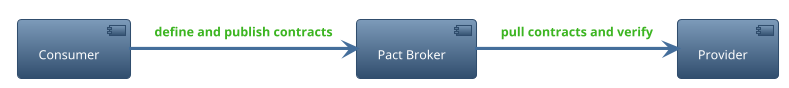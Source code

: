 @startuml
!theme spacelab
[Consumer] as consumer
[Provider] as provider
[Pact Broker] as broker
consumer -right--> broker: $success("define and publish contracts")
broker -right--> provider: $success("pull contracts and verify")
@enduml
